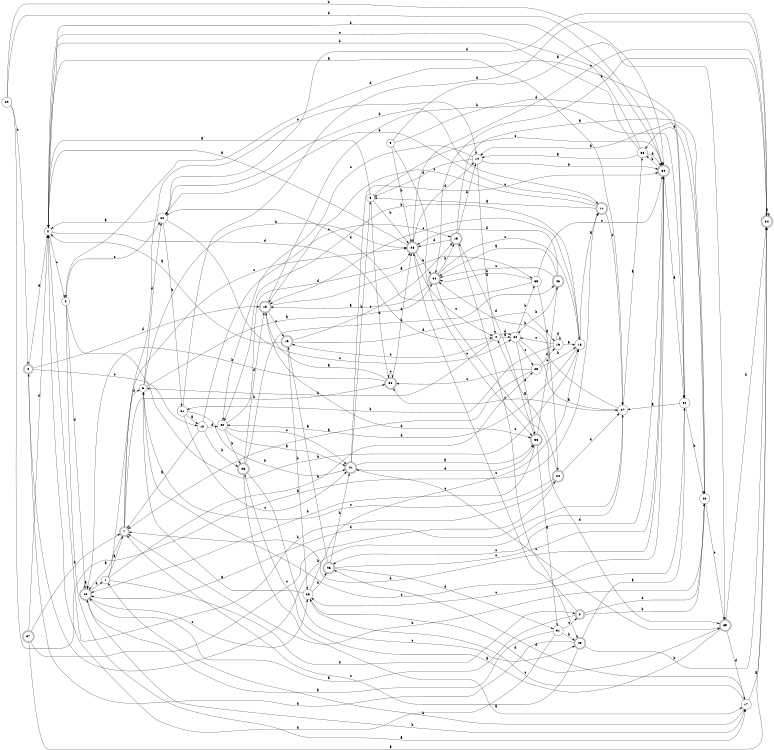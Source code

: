 digraph n38_3 {
__start0 [label="" shape="none"];

rankdir=LR;
size="8,5";

s0 [style="rounded,filled", color="black", fillcolor="white" shape="doublecircle", label="0"];
s1 [style="filled", color="black", fillcolor="white" shape="circle", label="1"];
s2 [style="filled", color="black", fillcolor="white" shape="circle", label="2"];
s3 [style="filled", color="black", fillcolor="white" shape="circle", label="3"];
s4 [style="filled", color="black", fillcolor="white" shape="circle", label="4"];
s5 [style="filled", color="black", fillcolor="white" shape="circle", label="5"];
s6 [style="filled", color="black", fillcolor="white" shape="circle", label="6"];
s7 [style="rounded,filled", color="black", fillcolor="white" shape="doublecircle", label="7"];
s8 [style="rounded,filled", color="black", fillcolor="white" shape="doublecircle", label="8"];
s9 [style="filled", color="black", fillcolor="white" shape="circle", label="9"];
s10 [style="filled", color="black", fillcolor="white" shape="circle", label="10"];
s11 [style="rounded,filled", color="black", fillcolor="white" shape="doublecircle", label="11"];
s12 [style="rounded,filled", color="black", fillcolor="white" shape="doublecircle", label="12"];
s13 [style="rounded,filled", color="black", fillcolor="white" shape="doublecircle", label="13"];
s14 [style="filled", color="black", fillcolor="white" shape="circle", label="14"];
s15 [style="rounded,filled", color="black", fillcolor="white" shape="doublecircle", label="15"];
s16 [style="filled", color="black", fillcolor="white" shape="circle", label="16"];
s17 [style="filled", color="black", fillcolor="white" shape="circle", label="17"];
s18 [style="filled", color="black", fillcolor="white" shape="circle", label="18"];
s19 [style="rounded,filled", color="black", fillcolor="white" shape="doublecircle", label="19"];
s20 [style="filled", color="black", fillcolor="white" shape="circle", label="20"];
s21 [style="filled", color="black", fillcolor="white" shape="circle", label="21"];
s22 [style="filled", color="black", fillcolor="white" shape="circle", label="22"];
s23 [style="rounded,filled", color="black", fillcolor="white" shape="doublecircle", label="23"];
s24 [style="rounded,filled", color="black", fillcolor="white" shape="doublecircle", label="24"];
s25 [style="filled", color="black", fillcolor="white" shape="circle", label="25"];
s26 [style="filled", color="black", fillcolor="white" shape="circle", label="26"];
s27 [style="filled", color="black", fillcolor="white" shape="circle", label="27"];
s28 [style="rounded,filled", color="black", fillcolor="white" shape="doublecircle", label="28"];
s29 [style="filled", color="black", fillcolor="white" shape="circle", label="29"];
s30 [style="rounded,filled", color="black", fillcolor="white" shape="doublecircle", label="30"];
s31 [style="filled", color="black", fillcolor="white" shape="circle", label="31"];
s32 [style="filled", color="black", fillcolor="white" shape="circle", label="32"];
s33 [style="filled", color="black", fillcolor="white" shape="circle", label="33"];
s34 [style="rounded,filled", color="black", fillcolor="white" shape="doublecircle", label="34"];
s35 [style="filled", color="black", fillcolor="white" shape="circle", label="35"];
s36 [style="rounded,filled", color="black", fillcolor="white" shape="doublecircle", label="36"];
s37 [style="rounded,filled", color="black", fillcolor="white" shape="doublecircle", label="37"];
s38 [style="rounded,filled", color="black", fillcolor="white" shape="doublecircle", label="38"];
s39 [style="rounded,filled", color="black", fillcolor="white" shape="doublecircle", label="39"];
s40 [style="filled", color="black", fillcolor="white" shape="circle", label="40"];
s41 [style="rounded,filled", color="black", fillcolor="white" shape="doublecircle", label="41"];
s42 [style="filled", color="black", fillcolor="white" shape="circle", label="42"];
s43 [style="rounded,filled", color="black", fillcolor="white" shape="doublecircle", label="43"];
s44 [style="rounded,filled", color="black", fillcolor="white" shape="doublecircle", label="44"];
s45 [style="rounded,filled", color="black", fillcolor="white" shape="doublecircle", label="45"];
s46 [style="rounded,filled", color="black", fillcolor="white" shape="doublecircle", label="46"];
s0 -> s2 [label="a"];
s0 -> s27 [label="b"];
s0 -> s10 [label="c"];
s0 -> s13 [label="d"];
s1 -> s7 [label="a"];
s1 -> s25 [label="b"];
s1 -> s28 [label="c"];
s1 -> s8 [label="d"];
s2 -> s27 [label="a"];
s2 -> s30 [label="b"];
s2 -> s3 [label="c"];
s2 -> s4 [label="d"];
s3 -> s17 [label="a"];
s3 -> s18 [label="b"];
s3 -> s22 [label="c"];
s3 -> s12 [label="d"];
s4 -> s20 [label="a"];
s4 -> s6 [label="b"];
s4 -> s19 [label="c"];
s4 -> s20 [label="d"];
s5 -> s2 [label="a"];
s5 -> s28 [label="b"];
s5 -> s30 [label="c"];
s5 -> s38 [label="d"];
s6 -> s44 [label="a"];
s6 -> s28 [label="b"];
s6 -> s30 [label="c"];
s6 -> s22 [label="d"];
s7 -> s12 [label="a"];
s7 -> s38 [label="b"];
s7 -> s14 [label="c"];
s7 -> s6 [label="d"];
s8 -> s12 [label="a"];
s8 -> s42 [label="b"];
s8 -> s28 [label="c"];
s8 -> s42 [label="d"];
s9 -> s39 [label="a"];
s9 -> s28 [label="b"];
s9 -> s36 [label="c"];
s9 -> s32 [label="d"];
s10 -> s7 [label="a"];
s10 -> s23 [label="b"];
s10 -> s15 [label="c"];
s10 -> s40 [label="d"];
s11 -> s5 [label="a"];
s11 -> s27 [label="b"];
s11 -> s13 [label="c"];
s11 -> s22 [label="d"];
s12 -> s12 [label="a"];
s12 -> s17 [label="b"];
s12 -> s26 [label="c"];
s12 -> s1 [label="d"];
s13 -> s35 [label="a"];
s13 -> s32 [label="b"];
s13 -> s19 [label="c"];
s13 -> s36 [label="d"];
s14 -> s4 [label="a"];
s14 -> s30 [label="b"];
s14 -> s40 [label="c"];
s14 -> s5 [label="d"];
s15 -> s42 [label="a"];
s15 -> s14 [label="b"];
s15 -> s45 [label="c"];
s15 -> s28 [label="d"];
s16 -> s18 [label="a"];
s16 -> s21 [label="b"];
s16 -> s20 [label="c"];
s16 -> s16 [label="d"];
s17 -> s34 [label="a"];
s17 -> s1 [label="b"];
s17 -> s26 [label="c"];
s17 -> s46 [label="d"];
s18 -> s11 [label="a"];
s18 -> s40 [label="b"];
s18 -> s13 [label="c"];
s18 -> s40 [label="d"];
s19 -> s2 [label="a"];
s19 -> s26 [label="b"];
s19 -> s15 [label="c"];
s19 -> s16 [label="d"];
s20 -> s27 [label="a"];
s20 -> s35 [label="b"];
s20 -> s25 [label="c"];
s20 -> s36 [label="d"];
s21 -> s10 [label="a"];
s21 -> s41 [label="b"];
s21 -> s41 [label="c"];
s21 -> s34 [label="d"];
s22 -> s2 [label="a"];
s22 -> s21 [label="b"];
s22 -> s20 [label="c"];
s22 -> s11 [label="d"];
s23 -> s17 [label="a"];
s23 -> s43 [label="b"];
s23 -> s45 [label="c"];
s23 -> s13 [label="d"];
s24 -> s4 [label="a"];
s24 -> s2 [label="b"];
s24 -> s6 [label="c"];
s24 -> s27 [label="d"];
s25 -> s7 [label="a"];
s25 -> s18 [label="b"];
s25 -> s38 [label="c"];
s25 -> s16 [label="d"];
s26 -> s6 [label="a"];
s26 -> s46 [label="b"];
s26 -> s18 [label="c"];
s26 -> s39 [label="d"];
s27 -> s33 [label="a"];
s27 -> s44 [label="b"];
s27 -> s38 [label="c"];
s27 -> s12 [label="d"];
s28 -> s2 [label="a"];
s28 -> s44 [label="b"];
s28 -> s4 [label="c"];
s28 -> s14 [label="d"];
s29 -> s11 [label="a"];
s29 -> s30 [label="b"];
s29 -> s0 [label="c"];
s29 -> s30 [label="d"];
s30 -> s32 [label="a"];
s30 -> s33 [label="b"];
s30 -> s46 [label="c"];
s30 -> s7 [label="d"];
s31 -> s12 [label="a"];
s31 -> s45 [label="b"];
s31 -> s8 [label="c"];
s31 -> s2 [label="d"];
s32 -> s27 [label="a"];
s32 -> s42 [label="b"];
s32 -> s26 [label="c"];
s32 -> s3 [label="d"];
s33 -> s14 [label="a"];
s33 -> s2 [label="b"];
s33 -> s2 [label="c"];
s33 -> s30 [label="d"];
s34 -> s34 [label="a"];
s34 -> s44 [label="b"];
s34 -> s28 [label="c"];
s34 -> s22 [label="d"];
s35 -> s24 [label="a"];
s35 -> s44 [label="b"];
s35 -> s30 [label="c"];
s35 -> s22 [label="d"];
s36 -> s31 [label="a"];
s36 -> s12 [label="b"];
s36 -> s43 [label="c"];
s36 -> s15 [label="d"];
s37 -> s34 [label="a"];
s37 -> s7 [label="b"];
s37 -> s24 [label="c"];
s37 -> s2 [label="d"];
s38 -> s13 [label="a"];
s38 -> s12 [label="b"];
s38 -> s38 [label="c"];
s38 -> s28 [label="d"];
s39 -> s23 [label="a"];
s39 -> s34 [label="b"];
s39 -> s41 [label="c"];
s39 -> s17 [label="d"];
s40 -> s41 [label="a"];
s40 -> s23 [label="b"];
s40 -> s41 [label="c"];
s40 -> s28 [label="d"];
s41 -> s36 [label="a"];
s41 -> s5 [label="b"];
s41 -> s30 [label="c"];
s41 -> s36 [label="d"];
s42 -> s14 [label="a"];
s42 -> s7 [label="b"];
s42 -> s39 [label="c"];
s42 -> s33 [label="d"];
s43 -> s44 [label="a"];
s43 -> s20 [label="b"];
s43 -> s44 [label="c"];
s43 -> s28 [label="d"];
s44 -> s13 [label="a"];
s44 -> s15 [label="b"];
s44 -> s18 [label="c"];
s44 -> s39 [label="d"];
s45 -> s32 [label="a"];
s45 -> s34 [label="b"];
s45 -> s7 [label="c"];
s45 -> s0 [label="d"];
s46 -> s19 [label="a"];
s46 -> s41 [label="b"];
s46 -> s30 [label="c"];
s46 -> s31 [label="d"];

}